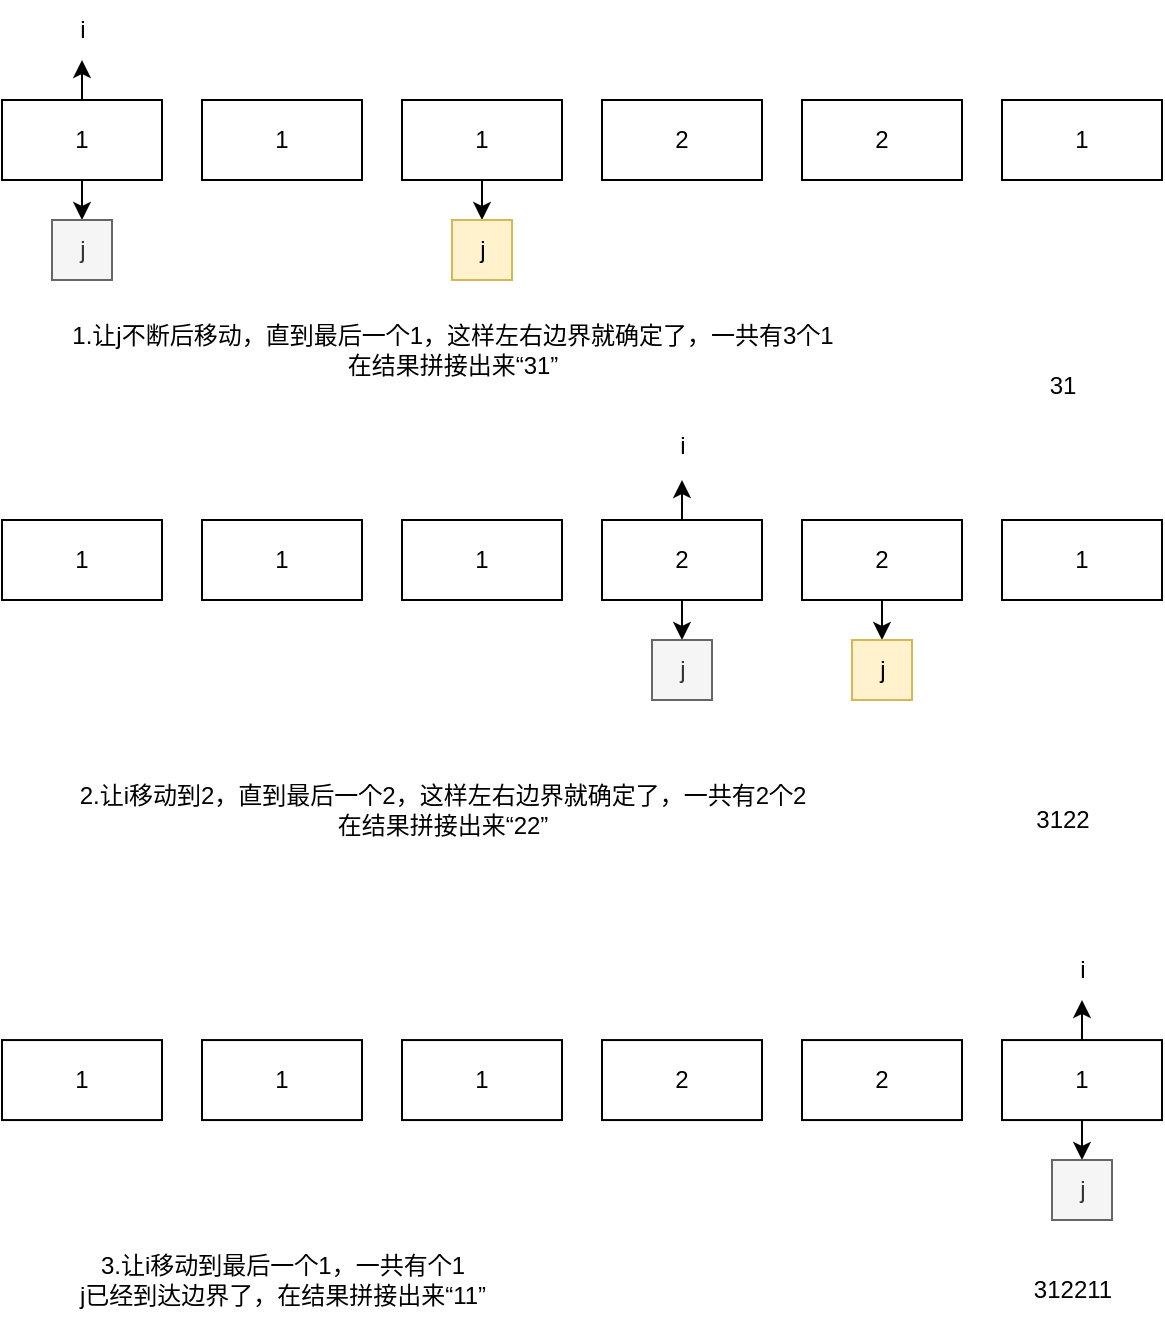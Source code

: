 <mxfile version="24.7.17">
  <diagram name="第 1 页" id="X2tqb4AYu3Iy1FnDKtmc">
    <mxGraphModel dx="1420" dy="822" grid="1" gridSize="10" guides="1" tooltips="1" connect="1" arrows="1" fold="1" page="1" pageScale="1" pageWidth="827" pageHeight="1169" math="0" shadow="0">
      <root>
        <mxCell id="0" />
        <mxCell id="1" parent="0" />
        <mxCell id="hJpwC1_y1HGuKVH-Ip-f-7" style="edgeStyle=orthogonalEdgeStyle;rounded=0;orthogonalLoop=1;jettySize=auto;html=1;" edge="1" parent="1" source="hJpwC1_y1HGuKVH-Ip-f-1">
          <mxGeometry relative="1" as="geometry">
            <mxPoint x="140" y="230" as="targetPoint" />
          </mxGeometry>
        </mxCell>
        <mxCell id="hJpwC1_y1HGuKVH-Ip-f-9" style="edgeStyle=orthogonalEdgeStyle;rounded=0;orthogonalLoop=1;jettySize=auto;html=1;" edge="1" parent="1" source="hJpwC1_y1HGuKVH-Ip-f-1">
          <mxGeometry relative="1" as="geometry">
            <mxPoint x="140" y="310" as="targetPoint" />
          </mxGeometry>
        </mxCell>
        <mxCell id="hJpwC1_y1HGuKVH-Ip-f-1" value="1" style="rounded=0;whiteSpace=wrap;html=1;" vertex="1" parent="1">
          <mxGeometry x="100" y="250" width="80" height="40" as="geometry" />
        </mxCell>
        <mxCell id="hJpwC1_y1HGuKVH-Ip-f-2" value="1" style="rounded=0;whiteSpace=wrap;html=1;" vertex="1" parent="1">
          <mxGeometry x="200" y="250" width="80" height="40" as="geometry" />
        </mxCell>
        <mxCell id="hJpwC1_y1HGuKVH-Ip-f-14" style="edgeStyle=orthogonalEdgeStyle;rounded=0;orthogonalLoop=1;jettySize=auto;html=1;" edge="1" parent="1" source="hJpwC1_y1HGuKVH-Ip-f-3">
          <mxGeometry relative="1" as="geometry">
            <mxPoint x="340" y="310" as="targetPoint" />
          </mxGeometry>
        </mxCell>
        <mxCell id="hJpwC1_y1HGuKVH-Ip-f-3" value="1" style="rounded=0;whiteSpace=wrap;html=1;" vertex="1" parent="1">
          <mxGeometry x="300" y="250" width="80" height="40" as="geometry" />
        </mxCell>
        <mxCell id="hJpwC1_y1HGuKVH-Ip-f-4" value="2" style="rounded=0;whiteSpace=wrap;html=1;" vertex="1" parent="1">
          <mxGeometry x="400" y="250" width="80" height="40" as="geometry" />
        </mxCell>
        <mxCell id="hJpwC1_y1HGuKVH-Ip-f-5" value="2" style="rounded=0;whiteSpace=wrap;html=1;" vertex="1" parent="1">
          <mxGeometry x="500" y="250" width="80" height="40" as="geometry" />
        </mxCell>
        <mxCell id="hJpwC1_y1HGuKVH-Ip-f-6" value="1" style="rounded=0;whiteSpace=wrap;html=1;" vertex="1" parent="1">
          <mxGeometry x="600" y="250" width="80" height="40" as="geometry" />
        </mxCell>
        <mxCell id="hJpwC1_y1HGuKVH-Ip-f-8" value="i" style="text;html=1;align=center;verticalAlign=middle;resizable=0;points=[];autosize=1;strokeColor=none;fillColor=none;" vertex="1" parent="1">
          <mxGeometry x="125" y="200" width="30" height="30" as="geometry" />
        </mxCell>
        <mxCell id="hJpwC1_y1HGuKVH-Ip-f-10" value="j" style="text;html=1;align=center;verticalAlign=middle;resizable=0;points=[];autosize=1;fillColor=#f5f5f5;fontColor=#333333;strokeColor=#666666;" vertex="1" parent="1">
          <mxGeometry x="125" y="310" width="30" height="30" as="geometry" />
        </mxCell>
        <mxCell id="hJpwC1_y1HGuKVH-Ip-f-11" value="1.让j不断后移动，直到最后一个1，这样左右边界就确定了，一共有3个1&lt;div&gt;在结果拼接出来“31”&lt;/div&gt;" style="text;html=1;align=center;verticalAlign=middle;resizable=0;points=[];autosize=1;strokeColor=none;fillColor=none;" vertex="1" parent="1">
          <mxGeometry x="125" y="355" width="400" height="40" as="geometry" />
        </mxCell>
        <mxCell id="hJpwC1_y1HGuKVH-Ip-f-15" value="j" style="text;html=1;align=center;verticalAlign=middle;resizable=0;points=[];autosize=1;strokeColor=#d6b656;fillColor=#fff2cc;" vertex="1" parent="1">
          <mxGeometry x="325" y="310" width="30" height="30" as="geometry" />
        </mxCell>
        <mxCell id="hJpwC1_y1HGuKVH-Ip-f-18" value="1" style="rounded=0;whiteSpace=wrap;html=1;" vertex="1" parent="1">
          <mxGeometry x="100" y="460" width="80" height="40" as="geometry" />
        </mxCell>
        <mxCell id="hJpwC1_y1HGuKVH-Ip-f-19" value="1" style="rounded=0;whiteSpace=wrap;html=1;" vertex="1" parent="1">
          <mxGeometry x="200" y="460" width="80" height="40" as="geometry" />
        </mxCell>
        <mxCell id="hJpwC1_y1HGuKVH-Ip-f-21" value="1" style="rounded=0;whiteSpace=wrap;html=1;" vertex="1" parent="1">
          <mxGeometry x="300" y="460" width="80" height="40" as="geometry" />
        </mxCell>
        <mxCell id="hJpwC1_y1HGuKVH-Ip-f-28" style="edgeStyle=orthogonalEdgeStyle;rounded=0;orthogonalLoop=1;jettySize=auto;html=1;" edge="1" parent="1" source="hJpwC1_y1HGuKVH-Ip-f-22">
          <mxGeometry relative="1" as="geometry">
            <mxPoint x="440" y="440" as="targetPoint" />
          </mxGeometry>
        </mxCell>
        <mxCell id="hJpwC1_y1HGuKVH-Ip-f-30" style="edgeStyle=orthogonalEdgeStyle;rounded=0;orthogonalLoop=1;jettySize=auto;html=1;" edge="1" parent="1" source="hJpwC1_y1HGuKVH-Ip-f-22">
          <mxGeometry relative="1" as="geometry">
            <mxPoint x="440" y="520" as="targetPoint" />
          </mxGeometry>
        </mxCell>
        <mxCell id="hJpwC1_y1HGuKVH-Ip-f-22" value="2" style="rounded=0;whiteSpace=wrap;html=1;" vertex="1" parent="1">
          <mxGeometry x="400" y="460" width="80" height="40" as="geometry" />
        </mxCell>
        <mxCell id="hJpwC1_y1HGuKVH-Ip-f-33" style="edgeStyle=orthogonalEdgeStyle;rounded=0;orthogonalLoop=1;jettySize=auto;html=1;" edge="1" parent="1" source="hJpwC1_y1HGuKVH-Ip-f-23">
          <mxGeometry relative="1" as="geometry">
            <mxPoint x="540" y="520" as="targetPoint" />
          </mxGeometry>
        </mxCell>
        <mxCell id="hJpwC1_y1HGuKVH-Ip-f-23" value="2" style="rounded=0;whiteSpace=wrap;html=1;" vertex="1" parent="1">
          <mxGeometry x="500" y="460" width="80" height="40" as="geometry" />
        </mxCell>
        <mxCell id="hJpwC1_y1HGuKVH-Ip-f-24" value="1" style="rounded=0;whiteSpace=wrap;html=1;" vertex="1" parent="1">
          <mxGeometry x="600" y="460" width="80" height="40" as="geometry" />
        </mxCell>
        <mxCell id="hJpwC1_y1HGuKVH-Ip-f-29" value="i" style="text;html=1;align=center;verticalAlign=middle;resizable=0;points=[];autosize=1;strokeColor=none;fillColor=none;" vertex="1" parent="1">
          <mxGeometry x="425" y="408" width="30" height="30" as="geometry" />
        </mxCell>
        <mxCell id="hJpwC1_y1HGuKVH-Ip-f-31" value="j" style="text;html=1;align=center;verticalAlign=middle;resizable=0;points=[];autosize=1;fillColor=#f5f5f5;fontColor=#333333;strokeColor=#666666;" vertex="1" parent="1">
          <mxGeometry x="425" y="520" width="30" height="30" as="geometry" />
        </mxCell>
        <mxCell id="hJpwC1_y1HGuKVH-Ip-f-32" value="2.让i移动到2，直到最后一个2，这样左右边界就确定了，一共有2个2&lt;div&gt;在结果拼接出来“22”&lt;/div&gt;" style="text;html=1;align=center;verticalAlign=middle;resizable=0;points=[];autosize=1;strokeColor=none;fillColor=none;" vertex="1" parent="1">
          <mxGeometry x="125" y="585" width="390" height="40" as="geometry" />
        </mxCell>
        <mxCell id="hJpwC1_y1HGuKVH-Ip-f-34" value="j" style="text;html=1;align=center;verticalAlign=middle;resizable=0;points=[];autosize=1;strokeColor=#d6b656;fillColor=#fff2cc;" vertex="1" parent="1">
          <mxGeometry x="525" y="520" width="30" height="30" as="geometry" />
        </mxCell>
        <mxCell id="hJpwC1_y1HGuKVH-Ip-f-35" value="31" style="text;html=1;align=center;verticalAlign=middle;resizable=0;points=[];autosize=1;strokeColor=none;fillColor=none;" vertex="1" parent="1">
          <mxGeometry x="610" y="378" width="40" height="30" as="geometry" />
        </mxCell>
        <mxCell id="hJpwC1_y1HGuKVH-Ip-f-36" value="3122" style="text;html=1;align=center;verticalAlign=middle;resizable=0;points=[];autosize=1;strokeColor=none;fillColor=none;" vertex="1" parent="1">
          <mxGeometry x="605" y="595" width="50" height="30" as="geometry" />
        </mxCell>
        <mxCell id="hJpwC1_y1HGuKVH-Ip-f-37" value="1" style="rounded=0;whiteSpace=wrap;html=1;" vertex="1" parent="1">
          <mxGeometry x="100" y="720.03" width="80" height="40" as="geometry" />
        </mxCell>
        <mxCell id="hJpwC1_y1HGuKVH-Ip-f-38" value="1" style="rounded=0;whiteSpace=wrap;html=1;" vertex="1" parent="1">
          <mxGeometry x="200" y="720.03" width="80" height="40" as="geometry" />
        </mxCell>
        <mxCell id="hJpwC1_y1HGuKVH-Ip-f-39" value="1" style="rounded=0;whiteSpace=wrap;html=1;" vertex="1" parent="1">
          <mxGeometry x="300" y="720.03" width="80" height="40" as="geometry" />
        </mxCell>
        <mxCell id="hJpwC1_y1HGuKVH-Ip-f-42" value="2" style="rounded=0;whiteSpace=wrap;html=1;" vertex="1" parent="1">
          <mxGeometry x="400" y="720.03" width="80" height="40" as="geometry" />
        </mxCell>
        <mxCell id="hJpwC1_y1HGuKVH-Ip-f-44" value="2" style="rounded=0;whiteSpace=wrap;html=1;" vertex="1" parent="1">
          <mxGeometry x="500" y="720.03" width="80" height="40" as="geometry" />
        </mxCell>
        <mxCell id="hJpwC1_y1HGuKVH-Ip-f-48" style="edgeStyle=orthogonalEdgeStyle;rounded=0;orthogonalLoop=1;jettySize=auto;html=1;" edge="1" parent="1" source="hJpwC1_y1HGuKVH-Ip-f-45">
          <mxGeometry relative="1" as="geometry">
            <mxPoint x="640.0" y="700" as="targetPoint" />
          </mxGeometry>
        </mxCell>
        <mxCell id="hJpwC1_y1HGuKVH-Ip-f-50" style="edgeStyle=orthogonalEdgeStyle;rounded=0;orthogonalLoop=1;jettySize=auto;html=1;" edge="1" parent="1" source="hJpwC1_y1HGuKVH-Ip-f-45">
          <mxGeometry relative="1" as="geometry">
            <mxPoint x="640.0" y="780" as="targetPoint" />
          </mxGeometry>
        </mxCell>
        <mxCell id="hJpwC1_y1HGuKVH-Ip-f-45" value="1" style="rounded=0;whiteSpace=wrap;html=1;" vertex="1" parent="1">
          <mxGeometry x="600" y="720.03" width="80" height="40" as="geometry" />
        </mxCell>
        <mxCell id="hJpwC1_y1HGuKVH-Ip-f-49" value="i" style="text;html=1;align=center;verticalAlign=middle;resizable=0;points=[];autosize=1;strokeColor=none;fillColor=none;" vertex="1" parent="1">
          <mxGeometry x="625" y="670" width="30" height="30" as="geometry" />
        </mxCell>
        <mxCell id="hJpwC1_y1HGuKVH-Ip-f-51" value="j" style="text;html=1;align=center;verticalAlign=middle;resizable=0;points=[];autosize=1;fillColor=#f5f5f5;fontColor=#333333;strokeColor=#666666;" vertex="1" parent="1">
          <mxGeometry x="625" y="780" width="30" height="30" as="geometry" />
        </mxCell>
        <mxCell id="hJpwC1_y1HGuKVH-Ip-f-52" value="3.让i移动到最后一个1，一共有个1&lt;div&gt;j已经到达边界了，在结果拼接出来“11”&lt;/div&gt;" style="text;html=1;align=center;verticalAlign=middle;resizable=0;points=[];autosize=1;strokeColor=none;fillColor=none;" vertex="1" parent="1">
          <mxGeometry x="125" y="820" width="230" height="40" as="geometry" />
        </mxCell>
        <mxCell id="hJpwC1_y1HGuKVH-Ip-f-53" value="312211" style="text;html=1;align=center;verticalAlign=middle;resizable=0;points=[];autosize=1;strokeColor=none;fillColor=none;" vertex="1" parent="1">
          <mxGeometry x="605" y="830" width="60" height="30" as="geometry" />
        </mxCell>
      </root>
    </mxGraphModel>
  </diagram>
</mxfile>
